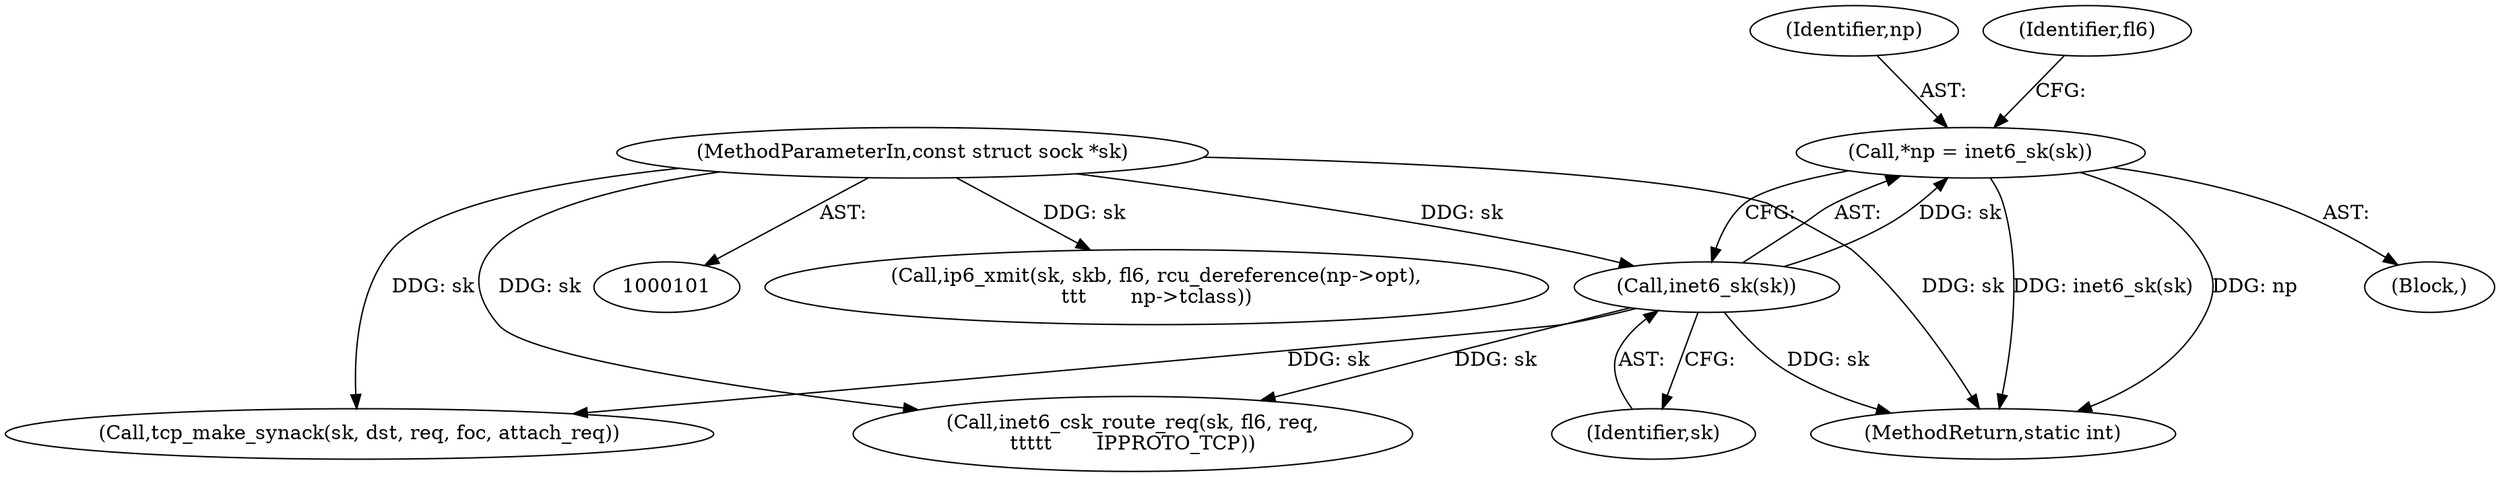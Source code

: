 digraph "0_linux_45f6fad84cc305103b28d73482b344d7f5b76f39_16@pointer" {
"1000115" [label="(Call,*np = inet6_sk(sk))"];
"1000117" [label="(Call,inet6_sk(sk))"];
"1000102" [label="(MethodParameterIn,const struct sock *sk)"];
"1000102" [label="(MethodParameterIn,const struct sock *sk)"];
"1000116" [label="(Identifier,np)"];
"1000195" [label="(Call,ip6_xmit(sk, skb, fl6, rcu_dereference(np->opt),\n\t\t\t       np->tclass))"];
"1000117" [label="(Call,inet6_sk(sk))"];
"1000115" [label="(Call,*np = inet6_sk(sk))"];
"1000213" [label="(MethodReturn,static int)"];
"1000121" [label="(Identifier,fl6)"];
"1000150" [label="(Call,tcp_make_synack(sk, dst, req, foc, attach_req))"];
"1000141" [label="(Call,inet6_csk_route_req(sk, fl6, req,\n\t\t\t\t\t       IPPROTO_TCP))"];
"1000108" [label="(Block,)"];
"1000118" [label="(Identifier,sk)"];
"1000115" -> "1000108"  [label="AST: "];
"1000115" -> "1000117"  [label="CFG: "];
"1000116" -> "1000115"  [label="AST: "];
"1000117" -> "1000115"  [label="AST: "];
"1000121" -> "1000115"  [label="CFG: "];
"1000115" -> "1000213"  [label="DDG: inet6_sk(sk)"];
"1000115" -> "1000213"  [label="DDG: np"];
"1000117" -> "1000115"  [label="DDG: sk"];
"1000117" -> "1000118"  [label="CFG: "];
"1000118" -> "1000117"  [label="AST: "];
"1000117" -> "1000213"  [label="DDG: sk"];
"1000102" -> "1000117"  [label="DDG: sk"];
"1000117" -> "1000141"  [label="DDG: sk"];
"1000117" -> "1000150"  [label="DDG: sk"];
"1000102" -> "1000101"  [label="AST: "];
"1000102" -> "1000213"  [label="DDG: sk"];
"1000102" -> "1000141"  [label="DDG: sk"];
"1000102" -> "1000150"  [label="DDG: sk"];
"1000102" -> "1000195"  [label="DDG: sk"];
}
